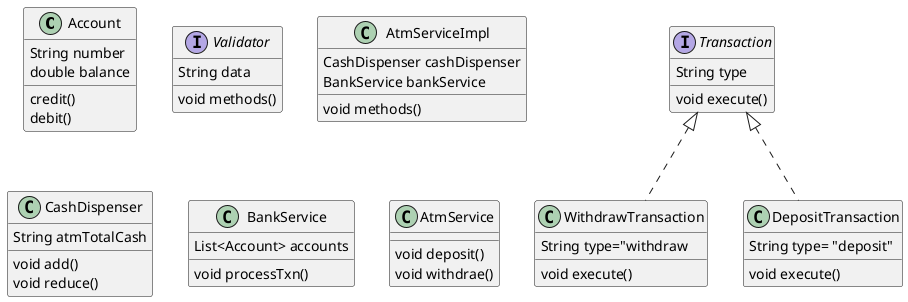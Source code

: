 @startuml

class Account{
    String number
    double balance
    credit()
    debit()
}

interface Validator{
    String data
      void methods()
}

class AtmServiceImpl{
    CashDispenser cashDispenser
    BankService bankService
      void methods()
}

class CashDispenser{
    String atmTotalCash
     void add()
     void reduce()
}

class BankService{
    List<Account> accounts
    void processTxn()
}



interface Transaction{
    String type
      void execute()
}

class WithdrawTransaction implements Transaction{
    String type="withdraw
      void execute()
}

class DepositTransaction implements Transaction{
    String type= "deposit"
      void execute()
}

class AtmService{
    void deposit()
    void withdrae()

}

@enduml


